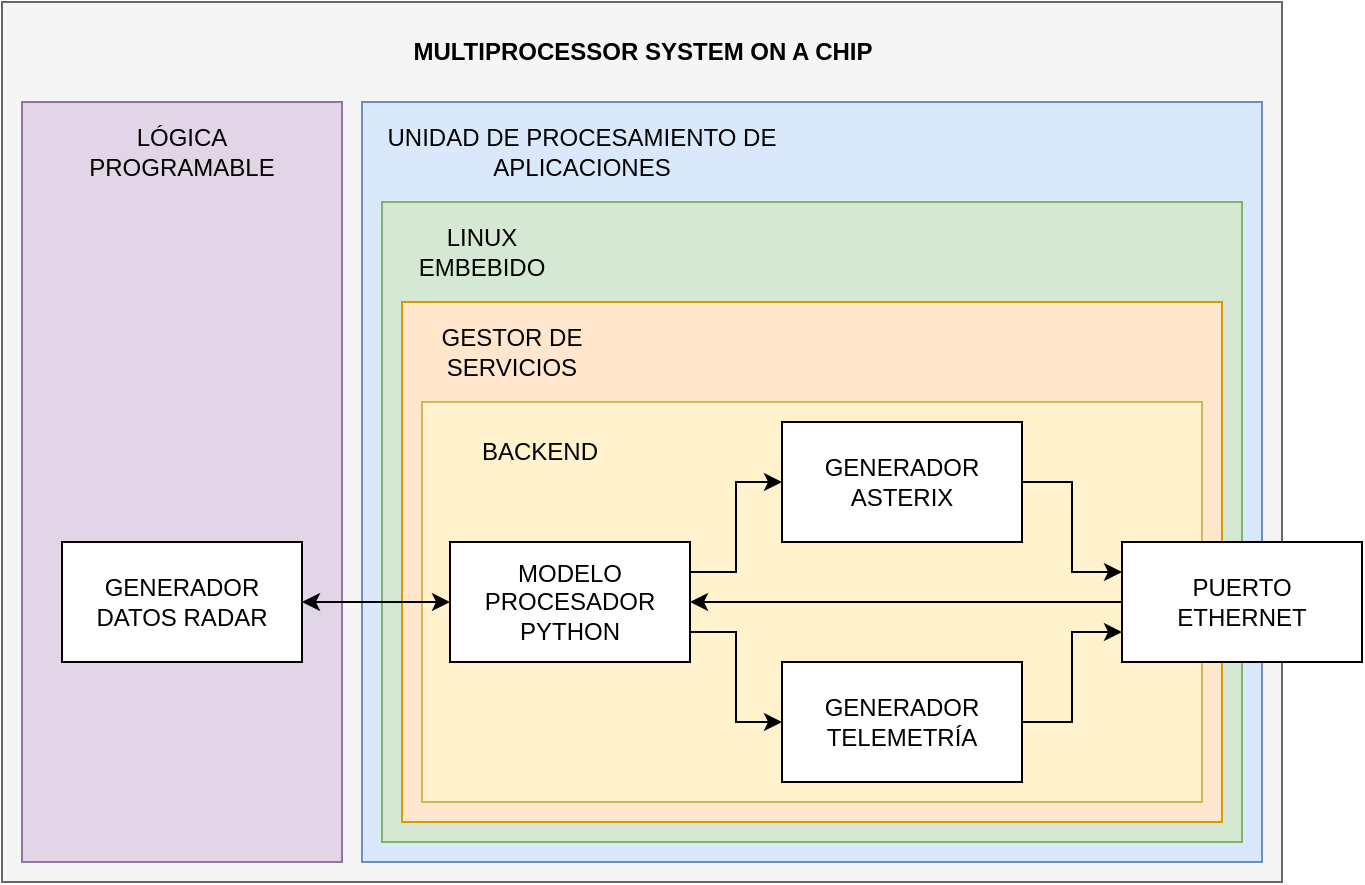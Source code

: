 <mxfile version="20.0.4" type="device"><diagram id="mKC_XKfUhIVBBeOH9c_h" name="Page-1"><mxGraphModel dx="1102" dy="584" grid="1" gridSize="10" guides="1" tooltips="1" connect="1" arrows="1" fold="1" page="1" pageScale="1" pageWidth="827" pageHeight="1169" math="0" shadow="0"><root><mxCell id="0"/><mxCell id="1" parent="0"/><mxCell id="m6NXB0rs_dxnnLC6hyxB-27" value="" style="rounded=0;whiteSpace=wrap;html=1;fillColor=#f5f5f5;fontColor=#333333;strokeColor=#666666;" vertex="1" parent="1"><mxGeometry x="70" y="10" width="640" height="440" as="geometry"/></mxCell><mxCell id="m6NXB0rs_dxnnLC6hyxB-25" value="" style="rounded=0;whiteSpace=wrap;html=1;fillColor=#e1d5e7;strokeColor=#9673a6;" vertex="1" parent="1"><mxGeometry x="80" y="60" width="160" height="380" as="geometry"/></mxCell><mxCell id="m6NXB0rs_dxnnLC6hyxB-22" value="" style="rounded=0;whiteSpace=wrap;html=1;fillColor=#dae8fc;strokeColor=#6c8ebf;" vertex="1" parent="1"><mxGeometry x="250" y="60" width="450" height="380" as="geometry"/></mxCell><mxCell id="m6NXB0rs_dxnnLC6hyxB-20" value="" style="rounded=0;whiteSpace=wrap;html=1;fillColor=#d5e8d4;strokeColor=#82b366;" vertex="1" parent="1"><mxGeometry x="260" y="110" width="430" height="320" as="geometry"/></mxCell><mxCell id="m6NXB0rs_dxnnLC6hyxB-19" value="" style="rounded=0;whiteSpace=wrap;html=1;fillColor=#ffe6cc;strokeColor=#d79b00;" vertex="1" parent="1"><mxGeometry x="270" y="160" width="410" height="260" as="geometry"/></mxCell><mxCell id="m6NXB0rs_dxnnLC6hyxB-17" value="" style="rounded=0;whiteSpace=wrap;html=1;fillColor=#fff2cc;strokeColor=#d6b656;" vertex="1" parent="1"><mxGeometry x="280" y="210" width="390" height="200" as="geometry"/></mxCell><mxCell id="m6NXB0rs_dxnnLC6hyxB-24" style="edgeStyle=orthogonalEdgeStyle;rounded=0;orthogonalLoop=1;jettySize=auto;html=1;exitX=1;exitY=0.5;exitDx=0;exitDy=0;entryX=0;entryY=0.5;entryDx=0;entryDy=0;startArrow=classic;startFill=1;" edge="1" parent="1" source="m6NXB0rs_dxnnLC6hyxB-3" target="m6NXB0rs_dxnnLC6hyxB-5"><mxGeometry relative="1" as="geometry"/></mxCell><mxCell id="m6NXB0rs_dxnnLC6hyxB-3" value="GENERADOR DATOS RADAR" style="rounded=0;whiteSpace=wrap;html=1;" vertex="1" parent="1"><mxGeometry x="100" y="280" width="120" height="60" as="geometry"/></mxCell><mxCell id="m6NXB0rs_dxnnLC6hyxB-10" style="edgeStyle=orthogonalEdgeStyle;rounded=0;orthogonalLoop=1;jettySize=auto;html=1;exitX=1;exitY=0.25;exitDx=0;exitDy=0;entryX=0;entryY=0.5;entryDx=0;entryDy=0;" edge="1" parent="1" source="m6NXB0rs_dxnnLC6hyxB-5" target="m6NXB0rs_dxnnLC6hyxB-8"><mxGeometry relative="1" as="geometry"/></mxCell><mxCell id="m6NXB0rs_dxnnLC6hyxB-11" style="edgeStyle=orthogonalEdgeStyle;rounded=0;orthogonalLoop=1;jettySize=auto;html=1;exitX=1;exitY=0.75;exitDx=0;exitDy=0;entryX=0;entryY=0.5;entryDx=0;entryDy=0;" edge="1" parent="1" source="m6NXB0rs_dxnnLC6hyxB-5" target="m6NXB0rs_dxnnLC6hyxB-9"><mxGeometry relative="1" as="geometry"/></mxCell><mxCell id="m6NXB0rs_dxnnLC6hyxB-5" value="MODELO PROCESADOR PYTHON" style="rounded=0;whiteSpace=wrap;html=1;" vertex="1" parent="1"><mxGeometry x="294" y="280" width="120" height="60" as="geometry"/></mxCell><mxCell id="m6NXB0rs_dxnnLC6hyxB-7" value="GESTOR DE SERVICIOS" style="text;html=1;strokeColor=none;fillColor=none;align=center;verticalAlign=middle;whiteSpace=wrap;rounded=0;" vertex="1" parent="1"><mxGeometry x="280" y="170" width="90" height="30" as="geometry"/></mxCell><mxCell id="m6NXB0rs_dxnnLC6hyxB-15" style="edgeStyle=orthogonalEdgeStyle;rounded=0;orthogonalLoop=1;jettySize=auto;html=1;exitX=1;exitY=0.5;exitDx=0;exitDy=0;entryX=0;entryY=0.25;entryDx=0;entryDy=0;" edge="1" parent="1" source="m6NXB0rs_dxnnLC6hyxB-8" target="m6NXB0rs_dxnnLC6hyxB-12"><mxGeometry relative="1" as="geometry"/></mxCell><mxCell id="m6NXB0rs_dxnnLC6hyxB-8" value="GENERADOR ASTERIX" style="rounded=0;whiteSpace=wrap;html=1;" vertex="1" parent="1"><mxGeometry x="460" y="220" width="120" height="60" as="geometry"/></mxCell><mxCell id="m6NXB0rs_dxnnLC6hyxB-14" style="edgeStyle=orthogonalEdgeStyle;rounded=0;orthogonalLoop=1;jettySize=auto;html=1;exitX=1;exitY=0.5;exitDx=0;exitDy=0;entryX=0;entryY=0.75;entryDx=0;entryDy=0;" edge="1" parent="1" source="m6NXB0rs_dxnnLC6hyxB-9" target="m6NXB0rs_dxnnLC6hyxB-12"><mxGeometry relative="1" as="geometry"/></mxCell><mxCell id="m6NXB0rs_dxnnLC6hyxB-9" value="GENERADOR TELEMETRÍA" style="rounded=0;whiteSpace=wrap;html=1;" vertex="1" parent="1"><mxGeometry x="460" y="340" width="120" height="60" as="geometry"/></mxCell><mxCell id="m6NXB0rs_dxnnLC6hyxB-16" style="edgeStyle=orthogonalEdgeStyle;rounded=0;orthogonalLoop=1;jettySize=auto;html=1;exitX=0;exitY=0.5;exitDx=0;exitDy=0;entryX=1;entryY=0.5;entryDx=0;entryDy=0;" edge="1" parent="1" source="m6NXB0rs_dxnnLC6hyxB-12" target="m6NXB0rs_dxnnLC6hyxB-5"><mxGeometry relative="1" as="geometry"/></mxCell><mxCell id="m6NXB0rs_dxnnLC6hyxB-12" value="&lt;div&gt;PUERTO&lt;/div&gt;&lt;div&gt;ETHERNET&lt;/div&gt;" style="rounded=0;whiteSpace=wrap;html=1;" vertex="1" parent="1"><mxGeometry x="630" y="280" width="120" height="60" as="geometry"/></mxCell><mxCell id="m6NXB0rs_dxnnLC6hyxB-18" value="BACKEND" style="text;html=1;strokeColor=none;fillColor=none;align=center;verticalAlign=middle;whiteSpace=wrap;rounded=0;" vertex="1" parent="1"><mxGeometry x="294" y="220" width="90" height="30" as="geometry"/></mxCell><mxCell id="m6NXB0rs_dxnnLC6hyxB-21" value="LINUX EMBEBIDO" style="text;html=1;strokeColor=none;fillColor=none;align=center;verticalAlign=middle;whiteSpace=wrap;rounded=0;" vertex="1" parent="1"><mxGeometry x="270" y="120" width="80" height="30" as="geometry"/></mxCell><mxCell id="m6NXB0rs_dxnnLC6hyxB-23" value="UNIDAD DE PROCESAMIENTO DE APLICACIONES" style="text;html=1;strokeColor=none;fillColor=none;align=center;verticalAlign=middle;whiteSpace=wrap;rounded=0;" vertex="1" parent="1"><mxGeometry x="260" y="70" width="200" height="30" as="geometry"/></mxCell><mxCell id="m6NXB0rs_dxnnLC6hyxB-26" value="LÓGICA PROGRAMABLE" style="text;html=1;strokeColor=none;fillColor=none;align=center;verticalAlign=middle;whiteSpace=wrap;rounded=0;" vertex="1" parent="1"><mxGeometry x="105" y="70" width="110" height="30" as="geometry"/></mxCell><mxCell id="m6NXB0rs_dxnnLC6hyxB-29" value="MULTIPROCESSOR SYSTEM ON A CHIP" style="text;html=1;strokeColor=none;fillColor=none;align=center;verticalAlign=middle;whiteSpace=wrap;rounded=0;fontStyle=1" vertex="1" parent="1"><mxGeometry x="243.75" y="20" width="292.5" height="30" as="geometry"/></mxCell></root></mxGraphModel></diagram></mxfile>